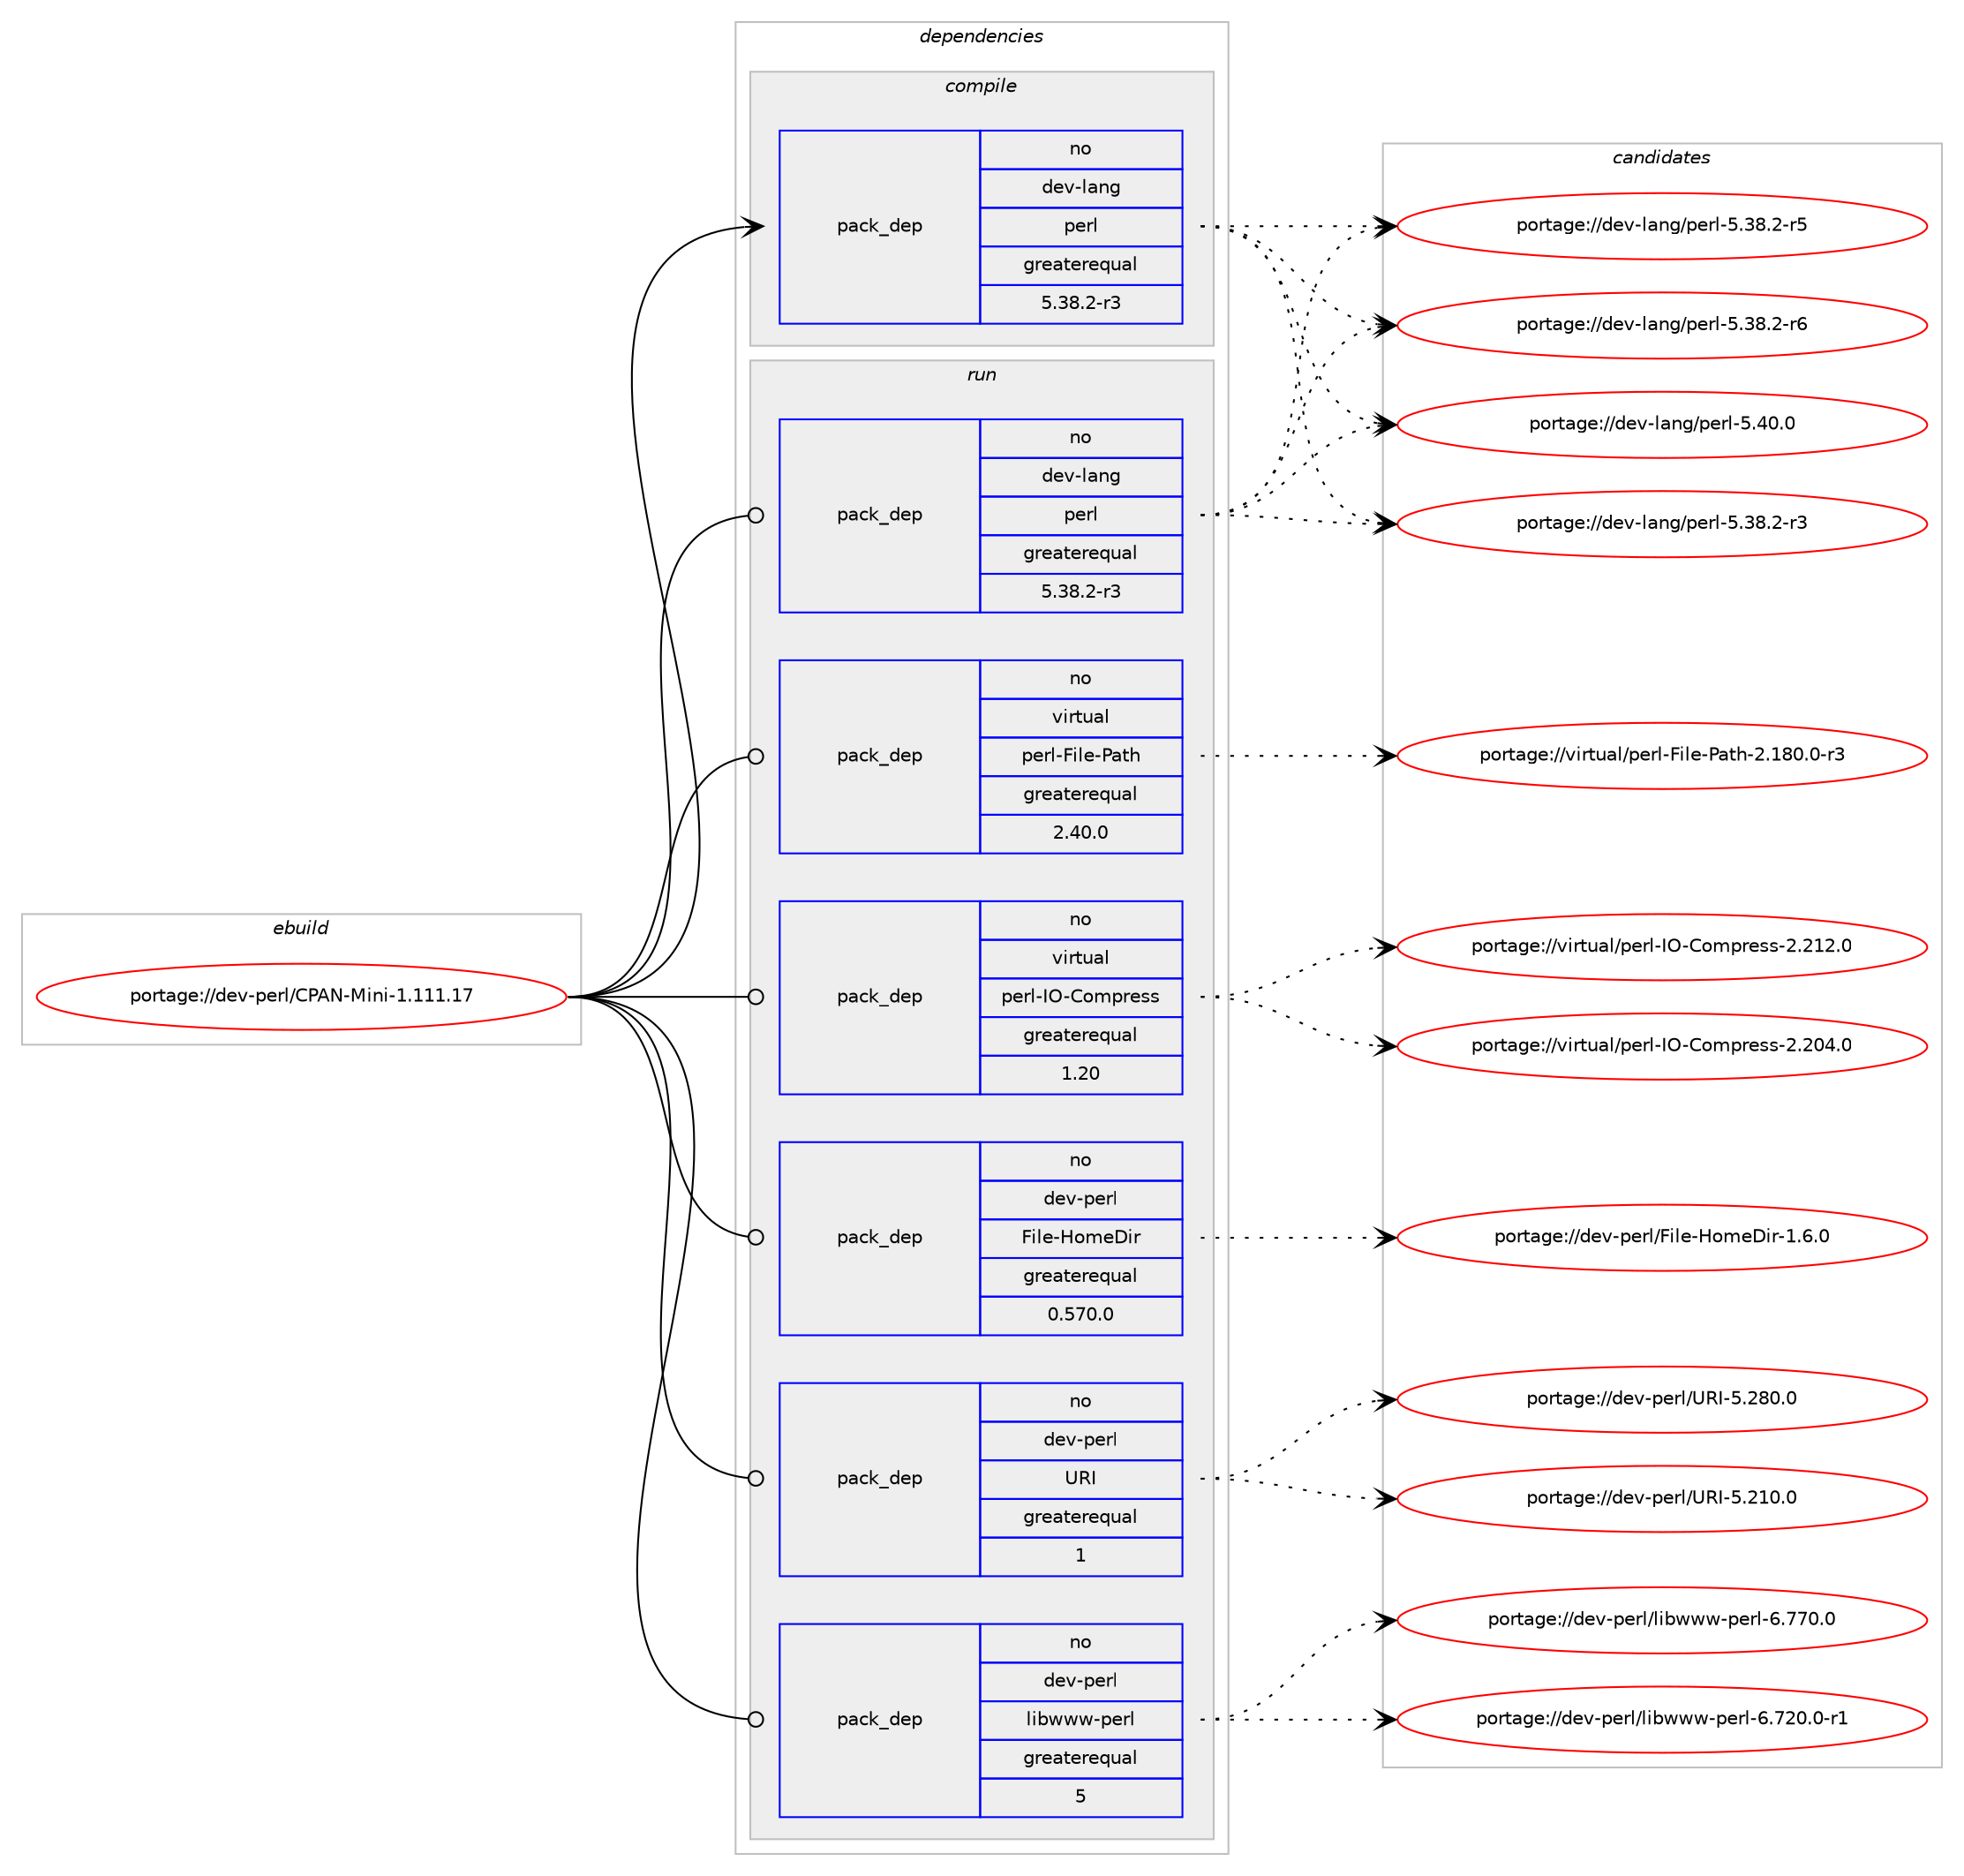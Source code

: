 digraph prolog {

# *************
# Graph options
# *************

newrank=true;
concentrate=true;
compound=true;
graph [rankdir=LR,fontname=Helvetica,fontsize=10,ranksep=1.5];#, ranksep=2.5, nodesep=0.2];
edge  [arrowhead=vee];
node  [fontname=Helvetica,fontsize=10];

# **********
# The ebuild
# **********

subgraph cluster_leftcol {
color=gray;
rank=same;
label=<<i>ebuild</i>>;
id [label="portage://dev-perl/CPAN-Mini-1.111.17", color=red, width=4, href="../dev-perl/CPAN-Mini-1.111.17.svg"];
}

# ****************
# The dependencies
# ****************

subgraph cluster_midcol {
color=gray;
label=<<i>dependencies</i>>;
subgraph cluster_compile {
fillcolor="#eeeeee";
style=filled;
label=<<i>compile</i>>;
subgraph pack33441 {
dependency63515 [label=<<TABLE BORDER="0" CELLBORDER="1" CELLSPACING="0" CELLPADDING="4" WIDTH="220"><TR><TD ROWSPAN="6" CELLPADDING="30">pack_dep</TD></TR><TR><TD WIDTH="110">no</TD></TR><TR><TD>dev-lang</TD></TR><TR><TD>perl</TD></TR><TR><TD>greaterequal</TD></TR><TR><TD>5.38.2-r3</TD></TR></TABLE>>, shape=none, color=blue];
}
id:e -> dependency63515:w [weight=20,style="solid",arrowhead="vee"];
}
subgraph cluster_compileandrun {
fillcolor="#eeeeee";
style=filled;
label=<<i>compile and run</i>>;
}
subgraph cluster_run {
fillcolor="#eeeeee";
style=filled;
label=<<i>run</i>>;
subgraph pack33442 {
dependency63516 [label=<<TABLE BORDER="0" CELLBORDER="1" CELLSPACING="0" CELLPADDING="4" WIDTH="220"><TR><TD ROWSPAN="6" CELLPADDING="30">pack_dep</TD></TR><TR><TD WIDTH="110">no</TD></TR><TR><TD>dev-lang</TD></TR><TR><TD>perl</TD></TR><TR><TD>greaterequal</TD></TR><TR><TD>5.38.2-r3</TD></TR></TABLE>>, shape=none, color=blue];
}
id:e -> dependency63516:w [weight=20,style="solid",arrowhead="odot"];
# *** BEGIN UNKNOWN DEPENDENCY TYPE (TODO) ***
# id -> package_dependency(portage://dev-perl/CPAN-Mini-1.111.17,run,no,dev-lang,perl,none,[,,],any_same_slot,[])
# *** END UNKNOWN DEPENDENCY TYPE (TODO) ***

subgraph pack33443 {
dependency63517 [label=<<TABLE BORDER="0" CELLBORDER="1" CELLSPACING="0" CELLPADDING="4" WIDTH="220"><TR><TD ROWSPAN="6" CELLPADDING="30">pack_dep</TD></TR><TR><TD WIDTH="110">no</TD></TR><TR><TD>dev-perl</TD></TR><TR><TD>File-HomeDir</TD></TR><TR><TD>greaterequal</TD></TR><TR><TD>0.570.0</TD></TR></TABLE>>, shape=none, color=blue];
}
id:e -> dependency63517:w [weight=20,style="solid",arrowhead="odot"];
subgraph pack33444 {
dependency63518 [label=<<TABLE BORDER="0" CELLBORDER="1" CELLSPACING="0" CELLPADDING="4" WIDTH="220"><TR><TD ROWSPAN="6" CELLPADDING="30">pack_dep</TD></TR><TR><TD WIDTH="110">no</TD></TR><TR><TD>dev-perl</TD></TR><TR><TD>URI</TD></TR><TR><TD>greaterequal</TD></TR><TR><TD>1</TD></TR></TABLE>>, shape=none, color=blue];
}
id:e -> dependency63518:w [weight=20,style="solid",arrowhead="odot"];
subgraph pack33445 {
dependency63519 [label=<<TABLE BORDER="0" CELLBORDER="1" CELLSPACING="0" CELLPADDING="4" WIDTH="220"><TR><TD ROWSPAN="6" CELLPADDING="30">pack_dep</TD></TR><TR><TD WIDTH="110">no</TD></TR><TR><TD>dev-perl</TD></TR><TR><TD>libwww-perl</TD></TR><TR><TD>greaterequal</TD></TR><TR><TD>5</TD></TR></TABLE>>, shape=none, color=blue];
}
id:e -> dependency63519:w [weight=20,style="solid",arrowhead="odot"];
# *** BEGIN UNKNOWN DEPENDENCY TYPE (TODO) ***
# id -> package_dependency(portage://dev-perl/CPAN-Mini-1.111.17,run,no,virtual,perl-Carp,none,[,,],[],[])
# *** END UNKNOWN DEPENDENCY TYPE (TODO) ***

subgraph pack33446 {
dependency63520 [label=<<TABLE BORDER="0" CELLBORDER="1" CELLSPACING="0" CELLPADDING="4" WIDTH="220"><TR><TD ROWSPAN="6" CELLPADDING="30">pack_dep</TD></TR><TR><TD WIDTH="110">no</TD></TR><TR><TD>virtual</TD></TR><TR><TD>perl-File-Path</TD></TR><TR><TD>greaterequal</TD></TR><TR><TD>2.40.0</TD></TR></TABLE>>, shape=none, color=blue];
}
id:e -> dependency63520:w [weight=20,style="solid",arrowhead="odot"];
# *** BEGIN UNKNOWN DEPENDENCY TYPE (TODO) ***
# id -> package_dependency(portage://dev-perl/CPAN-Mini-1.111.17,run,no,virtual,perl-File-Spec,none,[,,],[],[])
# *** END UNKNOWN DEPENDENCY TYPE (TODO) ***

# *** BEGIN UNKNOWN DEPENDENCY TYPE (TODO) ***
# id -> package_dependency(portage://dev-perl/CPAN-Mini-1.111.17,run,no,virtual,perl-File-Temp,none,[,,],[],[])
# *** END UNKNOWN DEPENDENCY TYPE (TODO) ***

# *** BEGIN UNKNOWN DEPENDENCY TYPE (TODO) ***
# id -> package_dependency(portage://dev-perl/CPAN-Mini-1.111.17,run,no,virtual,perl-Getopt-Long,none,[,,],[],[])
# *** END UNKNOWN DEPENDENCY TYPE (TODO) ***

subgraph pack33447 {
dependency63521 [label=<<TABLE BORDER="0" CELLBORDER="1" CELLSPACING="0" CELLPADDING="4" WIDTH="220"><TR><TD ROWSPAN="6" CELLPADDING="30">pack_dep</TD></TR><TR><TD WIDTH="110">no</TD></TR><TR><TD>virtual</TD></TR><TR><TD>perl-IO-Compress</TD></TR><TR><TD>greaterequal</TD></TR><TR><TD>1.20</TD></TR></TABLE>>, shape=none, color=blue];
}
id:e -> dependency63521:w [weight=20,style="solid",arrowhead="odot"];
}
}

# **************
# The candidates
# **************

subgraph cluster_choices {
rank=same;
color=gray;
label=<<i>candidates</i>>;

subgraph choice33441 {
color=black;
nodesep=1;
choice100101118451089711010347112101114108455346515646504511451 [label="portage://dev-lang/perl-5.38.2-r3", color=red, width=4,href="../dev-lang/perl-5.38.2-r3.svg"];
choice100101118451089711010347112101114108455346515646504511453 [label="portage://dev-lang/perl-5.38.2-r5", color=red, width=4,href="../dev-lang/perl-5.38.2-r5.svg"];
choice100101118451089711010347112101114108455346515646504511454 [label="portage://dev-lang/perl-5.38.2-r6", color=red, width=4,href="../dev-lang/perl-5.38.2-r6.svg"];
choice10010111845108971101034711210111410845534652484648 [label="portage://dev-lang/perl-5.40.0", color=red, width=4,href="../dev-lang/perl-5.40.0.svg"];
dependency63515:e -> choice100101118451089711010347112101114108455346515646504511451:w [style=dotted,weight="100"];
dependency63515:e -> choice100101118451089711010347112101114108455346515646504511453:w [style=dotted,weight="100"];
dependency63515:e -> choice100101118451089711010347112101114108455346515646504511454:w [style=dotted,weight="100"];
dependency63515:e -> choice10010111845108971101034711210111410845534652484648:w [style=dotted,weight="100"];
}
subgraph choice33442 {
color=black;
nodesep=1;
choice100101118451089711010347112101114108455346515646504511451 [label="portage://dev-lang/perl-5.38.2-r3", color=red, width=4,href="../dev-lang/perl-5.38.2-r3.svg"];
choice100101118451089711010347112101114108455346515646504511453 [label="portage://dev-lang/perl-5.38.2-r5", color=red, width=4,href="../dev-lang/perl-5.38.2-r5.svg"];
choice100101118451089711010347112101114108455346515646504511454 [label="portage://dev-lang/perl-5.38.2-r6", color=red, width=4,href="../dev-lang/perl-5.38.2-r6.svg"];
choice10010111845108971101034711210111410845534652484648 [label="portage://dev-lang/perl-5.40.0", color=red, width=4,href="../dev-lang/perl-5.40.0.svg"];
dependency63516:e -> choice100101118451089711010347112101114108455346515646504511451:w [style=dotted,weight="100"];
dependency63516:e -> choice100101118451089711010347112101114108455346515646504511453:w [style=dotted,weight="100"];
dependency63516:e -> choice100101118451089711010347112101114108455346515646504511454:w [style=dotted,weight="100"];
dependency63516:e -> choice10010111845108971101034711210111410845534652484648:w [style=dotted,weight="100"];
}
subgraph choice33443 {
color=black;
nodesep=1;
choice100101118451121011141084770105108101457211110910168105114454946544648 [label="portage://dev-perl/File-HomeDir-1.6.0", color=red, width=4,href="../dev-perl/File-HomeDir-1.6.0.svg"];
dependency63517:e -> choice100101118451121011141084770105108101457211110910168105114454946544648:w [style=dotted,weight="100"];
}
subgraph choice33444 {
color=black;
nodesep=1;
choice10010111845112101114108478582734553465049484648 [label="portage://dev-perl/URI-5.210.0", color=red, width=4,href="../dev-perl/URI-5.210.0.svg"];
choice10010111845112101114108478582734553465056484648 [label="portage://dev-perl/URI-5.280.0", color=red, width=4,href="../dev-perl/URI-5.280.0.svg"];
dependency63518:e -> choice10010111845112101114108478582734553465049484648:w [style=dotted,weight="100"];
dependency63518:e -> choice10010111845112101114108478582734553465056484648:w [style=dotted,weight="100"];
}
subgraph choice33445 {
color=black;
nodesep=1;
choice1001011184511210111410847108105981191191194511210111410845544655504846484511449 [label="portage://dev-perl/libwww-perl-6.720.0-r1", color=red, width=4,href="../dev-perl/libwww-perl-6.720.0-r1.svg"];
choice100101118451121011141084710810598119119119451121011141084554465555484648 [label="portage://dev-perl/libwww-perl-6.770.0", color=red, width=4,href="../dev-perl/libwww-perl-6.770.0.svg"];
dependency63519:e -> choice1001011184511210111410847108105981191191194511210111410845544655504846484511449:w [style=dotted,weight="100"];
dependency63519:e -> choice100101118451121011141084710810598119119119451121011141084554465555484648:w [style=dotted,weight="100"];
}
subgraph choice33446 {
color=black;
nodesep=1;
choice1181051141161179710847112101114108457010510810145809711610445504649564846484511451 [label="portage://virtual/perl-File-Path-2.180.0-r3", color=red, width=4,href="../virtual/perl-File-Path-2.180.0-r3.svg"];
dependency63520:e -> choice1181051141161179710847112101114108457010510810145809711610445504649564846484511451:w [style=dotted,weight="100"];
}
subgraph choice33447 {
color=black;
nodesep=1;
choice118105114116117971084711210111410845737945671111091121141011151154550465048524648 [label="portage://virtual/perl-IO-Compress-2.204.0", color=red, width=4,href="../virtual/perl-IO-Compress-2.204.0.svg"];
choice118105114116117971084711210111410845737945671111091121141011151154550465049504648 [label="portage://virtual/perl-IO-Compress-2.212.0", color=red, width=4,href="../virtual/perl-IO-Compress-2.212.0.svg"];
dependency63521:e -> choice118105114116117971084711210111410845737945671111091121141011151154550465048524648:w [style=dotted,weight="100"];
dependency63521:e -> choice118105114116117971084711210111410845737945671111091121141011151154550465049504648:w [style=dotted,weight="100"];
}
}

}
